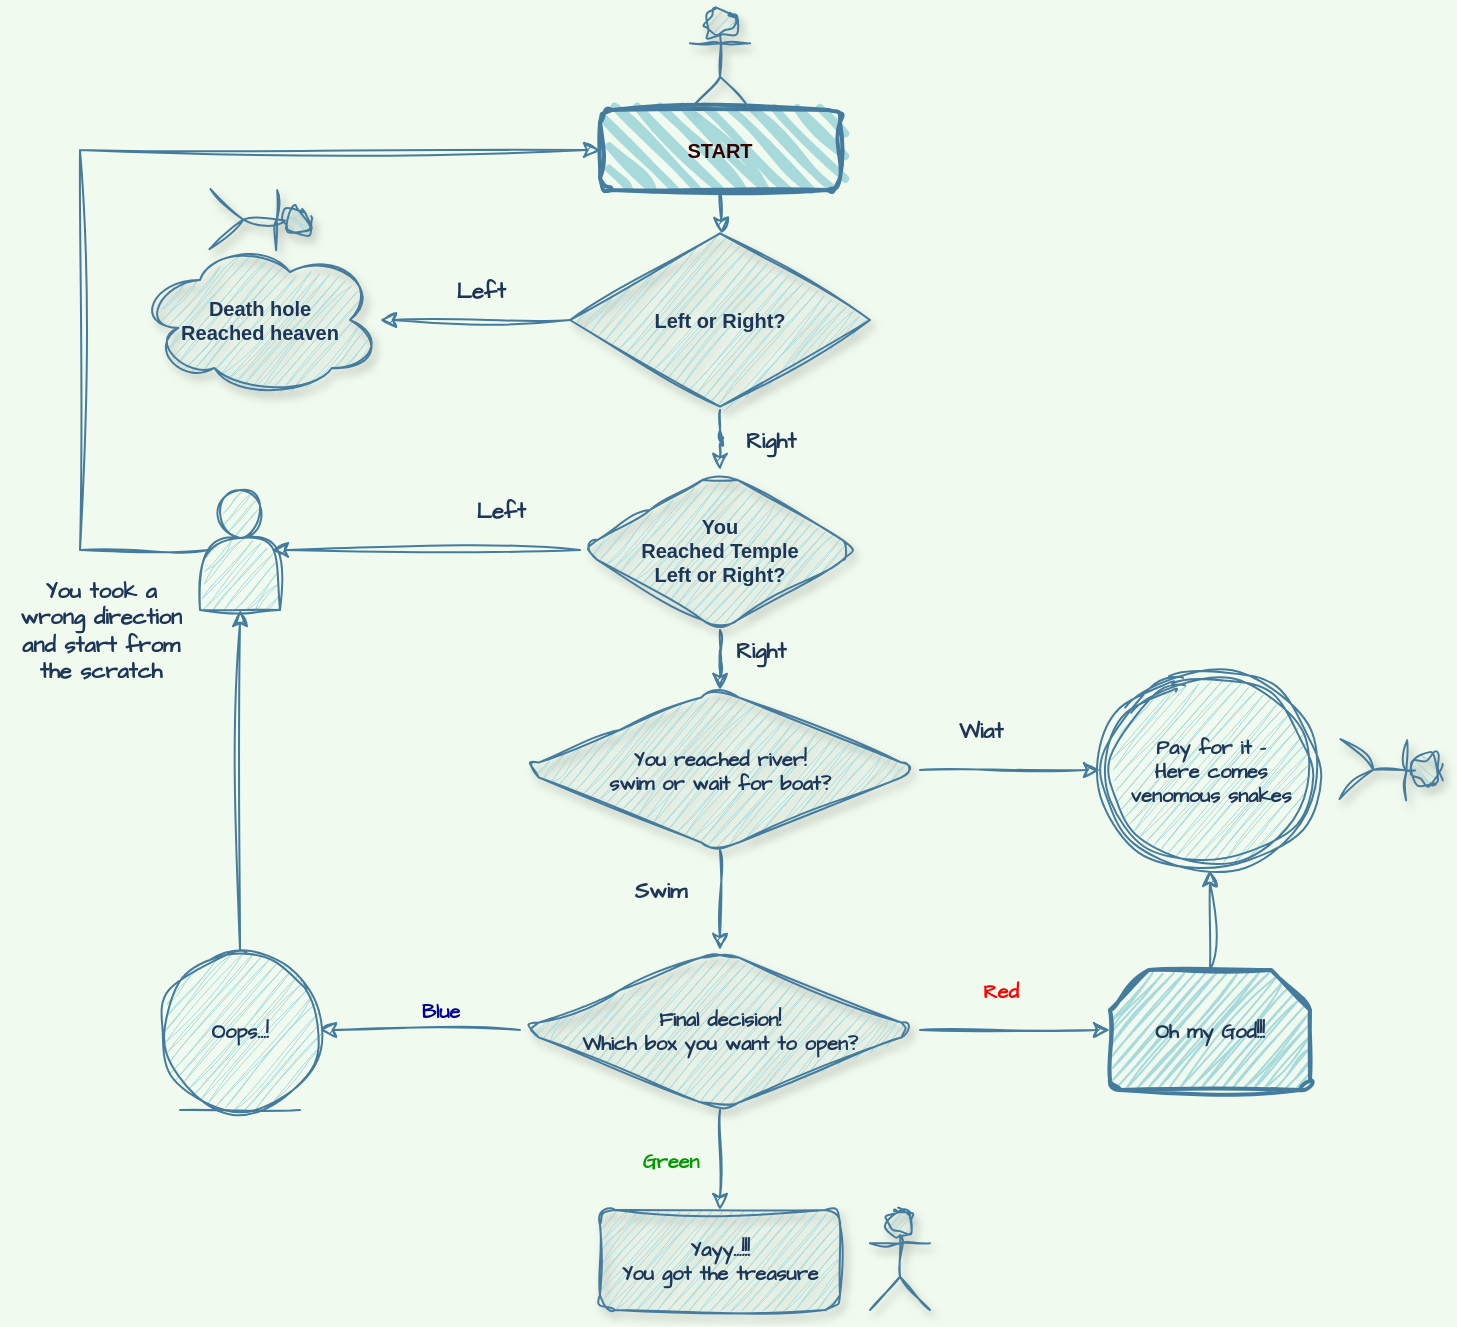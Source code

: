<mxfile version="20.6.2" type="device"><diagram id="CXCc7qKHAwOcpJGcn0ry" name="Page-1"><mxGraphModel dx="2338" dy="660" grid="1" gridSize="10" guides="1" tooltips="1" connect="1" arrows="1" fold="1" page="1" pageScale="1" pageWidth="850" pageHeight="1100" background="#F1FAEE" math="0" shadow="0"><root><mxCell id="0"/><mxCell id="1" parent="0"/><mxCell id="wC-yp2aXMA9GkrzPspoP-7" style="edgeStyle=orthogonalEdgeStyle;rounded=1;orthogonalLoop=1;jettySize=auto;html=1;exitX=0.5;exitY=1;exitDx=0;exitDy=0;entryX=0.506;entryY=0.021;entryDx=0;entryDy=0;entryPerimeter=0;fontColor=#1D3557;sketch=1;curveFitting=1;jiggle=2;labelBackgroundColor=none;strokeColor=#457B9D;fontSize=10;fontStyle=1;" parent="1" source="wC-yp2aXMA9GkrzPspoP-1" target="wC-yp2aXMA9GkrzPspoP-4" edge="1"><mxGeometry relative="1" as="geometry"/></mxCell><mxCell id="wC-yp2aXMA9GkrzPspoP-1" value="&lt;h3 style=&quot;font-size: 10px;&quot;&gt;&lt;span style=&quot;font-size: 10px;&quot;&gt;&lt;font color=&quot;#330000&quot; style=&quot;font-size: 10px;&quot;&gt;START&lt;/font&gt;&lt;/span&gt;&lt;/h3&gt;" style="rounded=1;whiteSpace=wrap;html=1;strokeWidth=2;fillWeight=4;hachureGap=8;hachureAngle=45;fillColor=#A8DADC;sketch=1;curveFitting=1;jiggle=2;labelBackgroundColor=none;strokeColor=#457B9D;fontColor=#1D3557;fontSize=10;fontStyle=1" parent="1" vertex="1"><mxGeometry x="-500" y="70" width="120" height="40" as="geometry"/></mxCell><mxCell id="wC-yp2aXMA9GkrzPspoP-2" value="" style="shape=umlActor;verticalLabelPosition=bottom;verticalAlign=top;html=1;shadow=1;strokeColor=#457B9D;rounded=1;sketch=1;curveFitting=1;jiggle=2;labelBackgroundColor=none;fillColor=#A8DADC;fontColor=#1D3557;fontSize=10;fontStyle=1" parent="1" vertex="1"><mxGeometry x="-455" y="20" width="30" height="50" as="geometry"/></mxCell><mxCell id="wC-yp2aXMA9GkrzPspoP-6" value="" style="edgeStyle=orthogonalEdgeStyle;rounded=1;orthogonalLoop=1;jettySize=auto;html=1;fontColor=#1D3557;sketch=1;curveFitting=1;jiggle=2;labelBackgroundColor=none;strokeColor=#457B9D;fontSize=10;fontStyle=1;" parent="1" source="wC-yp2aXMA9GkrzPspoP-4" target="wC-yp2aXMA9GkrzPspoP-5" edge="1"><mxGeometry relative="1" as="geometry"/></mxCell><mxCell id="wC-yp2aXMA9GkrzPspoP-13" value="" style="edgeStyle=orthogonalEdgeStyle;rounded=1;orthogonalLoop=1;jettySize=auto;html=1;fontColor=#1D3557;sketch=1;curveFitting=1;jiggle=2;labelBackgroundColor=none;strokeColor=#457B9D;fontSize=10;fontStyle=1;" parent="1" source="wC-yp2aXMA9GkrzPspoP-4" target="wC-yp2aXMA9GkrzPspoP-12" edge="1"><mxGeometry relative="1" as="geometry"/></mxCell><mxCell id="wC-yp2aXMA9GkrzPspoP-4" value="Left or Right?" style="html=1;whiteSpace=wrap;aspect=fixed;shape=isoRectangle;shadow=1;sketch=1;strokeColor=#457B9D;fontColor=#1D3557;fillColor=#A8DADC;rounded=1;curveFitting=1;jiggle=2;labelBackgroundColor=none;fontSize=10;fontStyle=1" parent="1" vertex="1"><mxGeometry x="-515" y="130" width="150" height="90" as="geometry"/></mxCell><mxCell id="wC-yp2aXMA9GkrzPspoP-5" value="Death hole&lt;br style=&quot;font-size: 10px;&quot;&gt;Reached heaven" style="ellipse;shape=cloud;whiteSpace=wrap;html=1;fillColor=#A8DADC;strokeColor=#457B9D;shadow=1;sketch=1;rounded=1;curveFitting=1;jiggle=2;labelBackgroundColor=none;fontSize=10;fontStyle=1;fontColor=#1D3557;" parent="1" vertex="1"><mxGeometry x="-730" y="135" width="120" height="80" as="geometry"/></mxCell><mxCell id="wC-yp2aXMA9GkrzPspoP-8" value="" style="shape=umlActor;verticalLabelPosition=bottom;verticalAlign=top;html=1;shadow=1;strokeColor=#457B9D;rotation=91;rounded=1;sketch=1;curveFitting=1;jiggle=2;labelBackgroundColor=none;fillColor=#A8DADC;fontColor=#1D3557;fontSize=10;fontStyle=1" parent="1" vertex="1"><mxGeometry x="-685" y="100" width="30" height="50" as="geometry"/></mxCell><mxCell id="wC-yp2aXMA9GkrzPspoP-15" value="" style="edgeStyle=orthogonalEdgeStyle;rounded=0;sketch=1;hachureGap=4;jiggle=2;curveFitting=1;orthogonalLoop=1;jettySize=auto;html=1;strokeColor=#457B9D;fontFamily=Architects Daughter;fontSource=https%3A%2F%2Ffonts.googleapis.com%2Fcss%3Ffamily%3DArchitects%2BDaughter;fontSize=10;fontColor=#1D3557;fillColor=#A8DADC;labelBackgroundColor=#F1FAEE;" parent="1" source="wC-yp2aXMA9GkrzPspoP-12" target="wC-yp2aXMA9GkrzPspoP-14" edge="1"><mxGeometry relative="1" as="geometry"/></mxCell><mxCell id="wC-yp2aXMA9GkrzPspoP-22" style="edgeStyle=orthogonalEdgeStyle;rounded=0;sketch=1;hachureGap=4;jiggle=2;curveFitting=1;orthogonalLoop=1;jettySize=auto;html=1;exitX=0;exitY=0.5;exitDx=0;exitDy=0;entryX=0.9;entryY=0.5;entryDx=0;entryDy=0;entryPerimeter=0;strokeColor=#457B9D;fontFamily=Architects Daughter;fontSource=https%3A%2F%2Ffonts.googleapis.com%2Fcss%3Ffamily%3DArchitects%2BDaughter;fontSize=10;fontColor=#1D3557;fillColor=#A8DADC;labelBackgroundColor=#F1FAEE;" parent="1" source="wC-yp2aXMA9GkrzPspoP-12" target="wC-yp2aXMA9GkrzPspoP-21" edge="1"><mxGeometry relative="1" as="geometry"/></mxCell><mxCell id="wC-yp2aXMA9GkrzPspoP-12" value="You&lt;br&gt;Reached Temple&lt;br style=&quot;font-size: 10px;&quot;&gt;Left or Right?" style="rhombus;whiteSpace=wrap;html=1;fillColor=#A8DADC;strokeColor=#457B9D;fontColor=#1D3557;shadow=1;sketch=1;rounded=1;curveFitting=1;jiggle=2;labelBackgroundColor=none;fontSize=10;fontStyle=1" parent="1" vertex="1"><mxGeometry x="-510" y="250" width="140" height="80" as="geometry"/></mxCell><mxCell id="wC-yp2aXMA9GkrzPspoP-29" style="edgeStyle=orthogonalEdgeStyle;rounded=0;sketch=1;hachureGap=4;jiggle=2;curveFitting=1;orthogonalLoop=1;jettySize=auto;html=1;exitX=1;exitY=0.5;exitDx=0;exitDy=0;entryX=0;entryY=0.5;entryDx=0;entryDy=0;strokeColor=#457B9D;fontFamily=Architects Daughter;fontSource=https%3A%2F%2Ffonts.googleapis.com%2Fcss%3Ffamily%3DArchitects%2BDaughter;fontSize=11;fontColor=#1D3557;fillColor=#A8DADC;labelBackgroundColor=#F1FAEE;" parent="1" source="wC-yp2aXMA9GkrzPspoP-14" target="wC-yp2aXMA9GkrzPspoP-16" edge="1"><mxGeometry relative="1" as="geometry"/></mxCell><mxCell id="wC-yp2aXMA9GkrzPspoP-32" value="" style="edgeStyle=orthogonalEdgeStyle;rounded=0;sketch=1;hachureGap=4;jiggle=2;curveFitting=1;orthogonalLoop=1;jettySize=auto;html=1;strokeColor=#457B9D;fontFamily=Architects Daughter;fontSource=https%3A%2F%2Ffonts.googleapis.com%2Fcss%3Ffamily%3DArchitects%2BDaughter;fontSize=11;fontColor=#1D3557;fillColor=#A8DADC;labelBackgroundColor=#F1FAEE;" parent="1" source="wC-yp2aXMA9GkrzPspoP-14" target="wC-yp2aXMA9GkrzPspoP-31" edge="1"><mxGeometry relative="1" as="geometry"/></mxCell><mxCell id="wC-yp2aXMA9GkrzPspoP-14" value="You reached river!&lt;br&gt;swim or wait for boat?" style="rhombus;whiteSpace=wrap;html=1;fontSize=10;fillColor=#A8DADC;strokeColor=#457B9D;fontColor=#1D3557;shadow=1;sketch=1;rounded=1;curveFitting=1;jiggle=2;labelBackgroundColor=none;fontStyle=1;hachureGap=4;fontFamily=Architects Daughter;fontSource=https%3A%2F%2Ffonts.googleapis.com%2Fcss%3Ffamily%3DArchitects%2BDaughter;" parent="1" vertex="1"><mxGeometry x="-540" y="360" width="200" height="80" as="geometry"/></mxCell><mxCell id="wC-yp2aXMA9GkrzPspoP-16" value="&lt;b&gt;Pay for it&amp;nbsp;- &lt;br&gt;Here comes &lt;br&gt;venomous snakes&lt;/b&gt;" style="ellipse;html=1;shape=endState;fillColor=#A8DADC;strokeColor=#457B9D;sketch=1;hachureGap=4;jiggle=2;curveFitting=1;fontFamily=Architects Daughter;fontSource=https%3A%2F%2Ffonts.googleapis.com%2Fcss%3Ffamily%3DArchitects%2BDaughter;fontSize=10;fontColor=#1D3557;" parent="1" vertex="1"><mxGeometry x="-250" y="350" width="110" height="100" as="geometry"/></mxCell><mxCell id="wC-yp2aXMA9GkrzPspoP-19" value="" style="shape=umlActor;verticalLabelPosition=bottom;verticalAlign=top;html=1;shadow=1;strokeColor=#457B9D;rotation=91;rounded=1;sketch=1;curveFitting=1;jiggle=2;labelBackgroundColor=none;fillColor=#A8DADC;fontColor=#1D3557;fontSize=10;fontStyle=1" parent="1" vertex="1"><mxGeometry x="-120" y="375" width="30" height="50" as="geometry"/></mxCell><mxCell id="wC-yp2aXMA9GkrzPspoP-23" style="edgeStyle=orthogonalEdgeStyle;rounded=0;sketch=1;hachureGap=4;jiggle=2;curveFitting=1;orthogonalLoop=1;jettySize=auto;html=1;exitX=0.1;exitY=0.5;exitDx=0;exitDy=0;exitPerimeter=0;entryX=0;entryY=0.5;entryDx=0;entryDy=0;strokeColor=#457B9D;fontFamily=Architects Daughter;fontSource=https%3A%2F%2Ffonts.googleapis.com%2Fcss%3Ffamily%3DArchitects%2BDaughter;fontSize=10;fontColor=#1D3557;fillColor=#A8DADC;labelBackgroundColor=#F1FAEE;" parent="1" source="wC-yp2aXMA9GkrzPspoP-21" target="wC-yp2aXMA9GkrzPspoP-1" edge="1"><mxGeometry relative="1" as="geometry"><Array as="points"><mxPoint x="-760" y="290"/><mxPoint x="-760" y="90"/></Array></mxGeometry></mxCell><mxCell id="wC-yp2aXMA9GkrzPspoP-21" value="" style="shape=actor;whiteSpace=wrap;html=1;sketch=1;hachureGap=4;jiggle=2;curveFitting=1;strokeColor=#457B9D;fontFamily=Architects Daughter;fontSource=https%3A%2F%2Ffonts.googleapis.com%2Fcss%3Ffamily%3DArchitects%2BDaughter;fontSize=10;fontColor=#1D3557;fillColor=#A8DADC;" parent="1" vertex="1"><mxGeometry x="-700" y="260" width="40" height="60" as="geometry"/></mxCell><mxCell id="wC-yp2aXMA9GkrzPspoP-24" value="You took a &lt;br style=&quot;font-size: 11px;&quot;&gt;wrong direction &lt;br style=&quot;font-size: 11px;&quot;&gt;and start from &lt;br style=&quot;font-size: 11px;&quot;&gt;the scratch" style="text;html=1;align=center;verticalAlign=middle;resizable=0;points=[];autosize=1;strokeColor=none;fillColor=none;fontSize=11;fontFamily=Architects Daughter;fontColor=#1D3557;sketch=1;hachureGap=4;jiggle=2;curveFitting=1;fontSource=https%3A%2F%2Ffonts.googleapis.com%2Fcss%3Ffamily%3DArchitects%2BDaughter;fontStyle=1" parent="1" vertex="1"><mxGeometry x="-800" y="295" width="100" height="70" as="geometry"/></mxCell><mxCell id="wC-yp2aXMA9GkrzPspoP-25" value="Left" style="text;html=1;align=center;verticalAlign=middle;resizable=0;points=[];autosize=1;strokeColor=none;fillColor=none;fontSize=11;fontFamily=Architects Daughter;fontColor=#1D3557;sketch=1;hachureGap=4;jiggle=2;curveFitting=1;fontSource=https%3A%2F%2Ffonts.googleapis.com%2Fcss%3Ffamily%3DArchitects%2BDaughter;fontStyle=1" parent="1" vertex="1"><mxGeometry x="-575" y="255" width="50" height="30" as="geometry"/></mxCell><mxCell id="wC-yp2aXMA9GkrzPspoP-26" value="&lt;b&gt;Right&lt;/b&gt;" style="text;html=1;align=center;verticalAlign=middle;resizable=0;points=[];autosize=1;strokeColor=none;fillColor=none;fontSize=11;fontFamily=Architects Daughter;fontColor=#1D3557;sketch=1;hachureGap=4;jiggle=2;curveFitting=1;fontSource=https%3A%2F%2Ffonts.googleapis.com%2Fcss%3Ffamily%3DArchitects%2BDaughter;" parent="1" vertex="1"><mxGeometry x="-445" y="325" width="50" height="30" as="geometry"/></mxCell><mxCell id="wC-yp2aXMA9GkrzPspoP-27" value="&lt;b&gt;Left&lt;/b&gt;" style="text;html=1;align=center;verticalAlign=middle;resizable=0;points=[];autosize=1;strokeColor=none;fillColor=none;fontSize=11;fontFamily=Architects Daughter;fontColor=#1D3557;sketch=1;hachureGap=4;jiggle=2;curveFitting=1;fontSource=https%3A%2F%2Ffonts.googleapis.com%2Fcss%3Ffamily%3DArchitects%2BDaughter;" parent="1" vertex="1"><mxGeometry x="-585" y="145" width="50" height="30" as="geometry"/></mxCell><mxCell id="wC-yp2aXMA9GkrzPspoP-28" value="&lt;b&gt;Right&lt;/b&gt;" style="text;html=1;align=center;verticalAlign=middle;resizable=0;points=[];autosize=1;strokeColor=none;fillColor=none;fontSize=11;fontFamily=Architects Daughter;fontColor=#1D3557;sketch=1;hachureGap=4;jiggle=2;curveFitting=1;fontSource=https%3A%2F%2Ffonts.googleapis.com%2Fcss%3Ffamily%3DArchitects%2BDaughter;" parent="1" vertex="1"><mxGeometry x="-440" y="220" width="50" height="30" as="geometry"/></mxCell><mxCell id="wC-yp2aXMA9GkrzPspoP-30" value="&lt;b&gt;Wiat&lt;/b&gt;" style="text;html=1;align=center;verticalAlign=middle;resizable=0;points=[];autosize=1;strokeColor=none;fillColor=none;fontSize=11;fontFamily=Architects Daughter;fontColor=#1D3557;sketch=1;hachureGap=4;jiggle=2;curveFitting=1;fontSource=https%3A%2F%2Ffonts.googleapis.com%2Fcss%3Ffamily%3DArchitects%2BDaughter;" parent="1" vertex="1"><mxGeometry x="-335" y="365" width="50" height="30" as="geometry"/></mxCell><mxCell id="wC-yp2aXMA9GkrzPspoP-38" value="" style="edgeStyle=orthogonalEdgeStyle;rounded=0;sketch=1;hachureGap=4;jiggle=2;curveFitting=1;orthogonalLoop=1;jettySize=auto;html=1;strokeColor=#457B9D;fontFamily=Architects Daughter;fontSource=https%3A%2F%2Ffonts.googleapis.com%2Fcss%3Ffamily%3DArchitects%2BDaughter;fontSize=11;fontColor=#1D3557;fillColor=#A8DADC;labelBackgroundColor=#F1FAEE;" parent="1" source="wC-yp2aXMA9GkrzPspoP-31" target="wC-yp2aXMA9GkrzPspoP-37" edge="1"><mxGeometry relative="1" as="geometry"/></mxCell><mxCell id="wC-yp2aXMA9GkrzPspoP-42" style="edgeStyle=orthogonalEdgeStyle;rounded=0;sketch=1;hachureGap=4;jiggle=2;curveFitting=1;orthogonalLoop=1;jettySize=auto;html=1;exitX=0;exitY=0.5;exitDx=0;exitDy=0;entryX=1;entryY=0.5;entryDx=0;entryDy=0;strokeColor=#457B9D;fontFamily=Architects Daughter;fontSource=https%3A%2F%2Ffonts.googleapis.com%2Fcss%3Ffamily%3DArchitects%2BDaughter;fontSize=11;fontColor=#1D3557;fillColor=#A8DADC;labelBackgroundColor=#F1FAEE;" parent="1" source="wC-yp2aXMA9GkrzPspoP-31" target="wC-yp2aXMA9GkrzPspoP-41" edge="1"><mxGeometry relative="1" as="geometry"/></mxCell><mxCell id="wC-yp2aXMA9GkrzPspoP-45" style="edgeStyle=orthogonalEdgeStyle;rounded=0;sketch=1;hachureGap=4;jiggle=2;curveFitting=1;orthogonalLoop=1;jettySize=auto;html=1;exitX=1;exitY=0.5;exitDx=0;exitDy=0;entryX=0;entryY=0.5;entryDx=0;entryDy=0;entryPerimeter=0;strokeColor=#457B9D;fontFamily=Architects Daughter;fontSource=https%3A%2F%2Ffonts.googleapis.com%2Fcss%3Ffamily%3DArchitects%2BDaughter;fontSize=10;fontColor=#1D3557;fillColor=#A8DADC;labelBackgroundColor=#F1FAEE;" parent="1" source="wC-yp2aXMA9GkrzPspoP-31" target="wC-yp2aXMA9GkrzPspoP-44" edge="1"><mxGeometry relative="1" as="geometry"/></mxCell><mxCell id="wC-yp2aXMA9GkrzPspoP-31" value="Final decision!&lt;br&gt;Which box you want to open?" style="rhombus;whiteSpace=wrap;html=1;fontSize=10;fontFamily=Architects Daughter;fillColor=#A8DADC;strokeColor=#457B9D;fontColor=#1D3557;shadow=1;sketch=1;rounded=1;curveFitting=1;jiggle=2;labelBackgroundColor=none;fontStyle=1;hachureGap=4;fontSource=https%3A%2F%2Ffonts.googleapis.com%2Fcss%3Ffamily%3DArchitects%2BDaughter;" parent="1" vertex="1"><mxGeometry x="-540" y="490" width="200" height="80" as="geometry"/></mxCell><mxCell id="wC-yp2aXMA9GkrzPspoP-37" value="Yayy...!!!&lt;br&gt;You got the treasure" style="whiteSpace=wrap;html=1;fontSize=10;fontFamily=Architects Daughter;fillColor=#A8DADC;strokeColor=#457B9D;shadow=1;sketch=1;rounded=1;curveFitting=1;jiggle=2;labelBackgroundColor=none;fontStyle=1;hachureGap=4;fontSource=https%3A%2F%2Ffonts.googleapis.com%2Fcss%3Ffamily%3DArchitects%2BDaughter;fontColor=#1D3557;" parent="1" vertex="1"><mxGeometry x="-500" y="620" width="120" height="50" as="geometry"/></mxCell><mxCell id="wC-yp2aXMA9GkrzPspoP-39" value="" style="shape=umlActor;verticalLabelPosition=bottom;verticalAlign=top;html=1;shadow=1;strokeColor=#457B9D;rounded=1;sketch=1;curveFitting=1;jiggle=2;labelBackgroundColor=none;fillColor=#A8DADC;fontColor=#1D3557;fontSize=10;fontStyle=1" parent="1" vertex="1"><mxGeometry x="-365" y="620" width="30" height="50" as="geometry"/></mxCell><mxCell id="wC-yp2aXMA9GkrzPspoP-40" value="&lt;b&gt;Swim&lt;/b&gt;" style="text;html=1;align=center;verticalAlign=middle;resizable=0;points=[];autosize=1;strokeColor=none;fillColor=none;fontSize=11;fontFamily=Architects Daughter;fontColor=#1D3557;sketch=1;hachureGap=4;jiggle=2;curveFitting=1;fontSource=https%3A%2F%2Ffonts.googleapis.com%2Fcss%3Ffamily%3DArchitects%2BDaughter;" parent="1" vertex="1"><mxGeometry x="-495" y="445" width="50" height="30" as="geometry"/></mxCell><mxCell id="wC-yp2aXMA9GkrzPspoP-43" style="edgeStyle=orthogonalEdgeStyle;rounded=0;sketch=1;hachureGap=4;jiggle=2;curveFitting=1;orthogonalLoop=1;jettySize=auto;html=1;exitX=0.5;exitY=0;exitDx=0;exitDy=0;entryX=0.5;entryY=1;entryDx=0;entryDy=0;strokeColor=#457B9D;fontFamily=Architects Daughter;fontSource=https%3A%2F%2Ffonts.googleapis.com%2Fcss%3Ffamily%3DArchitects%2BDaughter;fontSize=10;fontColor=#1D3557;fillColor=#A8DADC;labelBackgroundColor=#F1FAEE;" parent="1" source="wC-yp2aXMA9GkrzPspoP-41" target="wC-yp2aXMA9GkrzPspoP-21" edge="1"><mxGeometry relative="1" as="geometry"/></mxCell><mxCell id="wC-yp2aXMA9GkrzPspoP-41" value="&lt;font size=&quot;1&quot;&gt;&lt;b&gt;Oops...!&lt;/b&gt;&lt;/font&gt;" style="ellipse;shape=umlEntity;whiteSpace=wrap;html=1;sketch=1;hachureGap=4;jiggle=2;curveFitting=1;strokeColor=#457B9D;fontFamily=Architects Daughter;fontSource=https%3A%2F%2Ffonts.googleapis.com%2Fcss%3Ffamily%3DArchitects%2BDaughter;fontSize=11;fillColor=#A8DADC;fontColor=#1D3557;" parent="1" vertex="1"><mxGeometry x="-720" y="490" width="80" height="80" as="geometry"/></mxCell><mxCell id="wC-yp2aXMA9GkrzPspoP-46" style="edgeStyle=orthogonalEdgeStyle;rounded=0;sketch=1;hachureGap=4;jiggle=2;curveFitting=1;orthogonalLoop=1;jettySize=auto;html=1;exitX=0.5;exitY=0;exitDx=0;exitDy=0;exitPerimeter=0;entryX=0.5;entryY=1;entryDx=0;entryDy=0;strokeColor=#457B9D;fontFamily=Architects Daughter;fontSource=https%3A%2F%2Ffonts.googleapis.com%2Fcss%3Ffamily%3DArchitects%2BDaughter;fontSize=10;fontColor=#1D3557;fillColor=#A8DADC;labelBackgroundColor=#F1FAEE;" parent="1" source="wC-yp2aXMA9GkrzPspoP-44" target="wC-yp2aXMA9GkrzPspoP-16" edge="1"><mxGeometry relative="1" as="geometry"/></mxCell><mxCell id="wC-yp2aXMA9GkrzPspoP-44" value="&lt;b&gt;Oh my God!!!&lt;/b&gt;" style="strokeWidth=2;html=1;shape=mxgraph.flowchart.loop_limit;whiteSpace=wrap;sketch=1;hachureGap=4;jiggle=2;curveFitting=1;strokeColor=#457B9D;fontFamily=Architects Daughter;fontSource=https%3A%2F%2Ffonts.googleapis.com%2Fcss%3Ffamily%3DArchitects%2BDaughter;fontSize=10;fillColor=#A8DADC;fontColor=#1D3557;" parent="1" vertex="1"><mxGeometry x="-245" y="500" width="100" height="60" as="geometry"/></mxCell><mxCell id="wC-yp2aXMA9GkrzPspoP-48" value="&lt;font color=&quot;#ff0000&quot;&gt;&lt;b&gt;Red&lt;/b&gt;&lt;/font&gt;" style="text;html=1;align=center;verticalAlign=middle;resizable=0;points=[];autosize=1;strokeColor=none;fillColor=none;fontSize=10;fontFamily=Architects Daughter;fontColor=#1D3557;sketch=1;hachureGap=4;jiggle=2;curveFitting=1;fontSource=https%3A%2F%2Ffonts.googleapis.com%2Fcss%3Ffamily%3DArchitects%2BDaughter;" parent="1" vertex="1"><mxGeometry x="-320" y="495" width="40" height="30" as="geometry"/></mxCell><mxCell id="wC-yp2aXMA9GkrzPspoP-49" value="&lt;b&gt;&lt;font color=&quot;#009900&quot;&gt;Green&lt;/font&gt;&lt;/b&gt;" style="text;html=1;align=center;verticalAlign=middle;resizable=0;points=[];autosize=1;strokeColor=none;fillColor=none;fontSize=10;fontFamily=Architects Daughter;fontColor=#1D3557;sketch=1;hachureGap=4;jiggle=2;curveFitting=1;fontSource=https%3A%2F%2Ffonts.googleapis.com%2Fcss%3Ffamily%3DArchitects%2BDaughter;" parent="1" vertex="1"><mxGeometry x="-490" y="580" width="50" height="30" as="geometry"/></mxCell><mxCell id="wC-yp2aXMA9GkrzPspoP-50" value="&lt;font color=&quot;#000099&quot;&gt;&lt;b&gt;Blue&lt;/b&gt;&lt;/font&gt;" style="text;html=1;align=center;verticalAlign=middle;resizable=0;points=[];autosize=1;strokeColor=none;fillColor=none;fontSize=10;fontFamily=Architects Daughter;fontColor=#1D3557;sketch=1;hachureGap=4;jiggle=2;curveFitting=1;fontSource=https%3A%2F%2Ffonts.googleapis.com%2Fcss%3Ffamily%3DArchitects%2BDaughter;" parent="1" vertex="1"><mxGeometry x="-600" y="505" width="40" height="30" as="geometry"/></mxCell></root></mxGraphModel></diagram></mxfile>